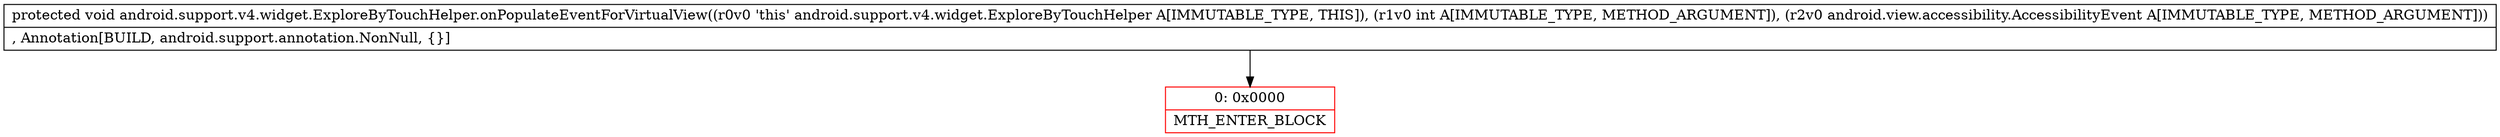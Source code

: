 digraph "CFG forandroid.support.v4.widget.ExploreByTouchHelper.onPopulateEventForVirtualView(ILandroid\/view\/accessibility\/AccessibilityEvent;)V" {
subgraph cluster_Region_1786738038 {
label = "R(0)";
node [shape=record,color=blue];
}
Node_0 [shape=record,color=red,label="{0\:\ 0x0000|MTH_ENTER_BLOCK\l}"];
MethodNode[shape=record,label="{protected void android.support.v4.widget.ExploreByTouchHelper.onPopulateEventForVirtualView((r0v0 'this' android.support.v4.widget.ExploreByTouchHelper A[IMMUTABLE_TYPE, THIS]), (r1v0 int A[IMMUTABLE_TYPE, METHOD_ARGUMENT]), (r2v0 android.view.accessibility.AccessibilityEvent A[IMMUTABLE_TYPE, METHOD_ARGUMENT]))  | , Annotation[BUILD, android.support.annotation.NonNull, \{\}]\l}"];
MethodNode -> Node_0;
}

